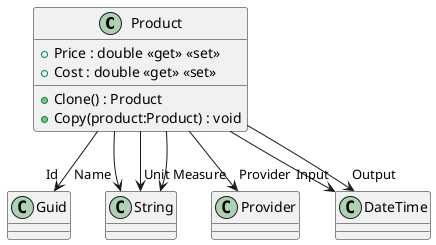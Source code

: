 @startuml
class Product {
    + Price : double <<get>> <<set>>
    + Cost : double <<get>> <<set>>
    + Clone() : Product
    + Copy(product:Product) : void
}
Product --> "Id" Guid
Product --> "Name" String
Product --> "Unit" String
Product --> "Measure" String
Product --> "Provider" Provider
Product --> "Input" DateTime
Product --> "Output" DateTime
@enduml
